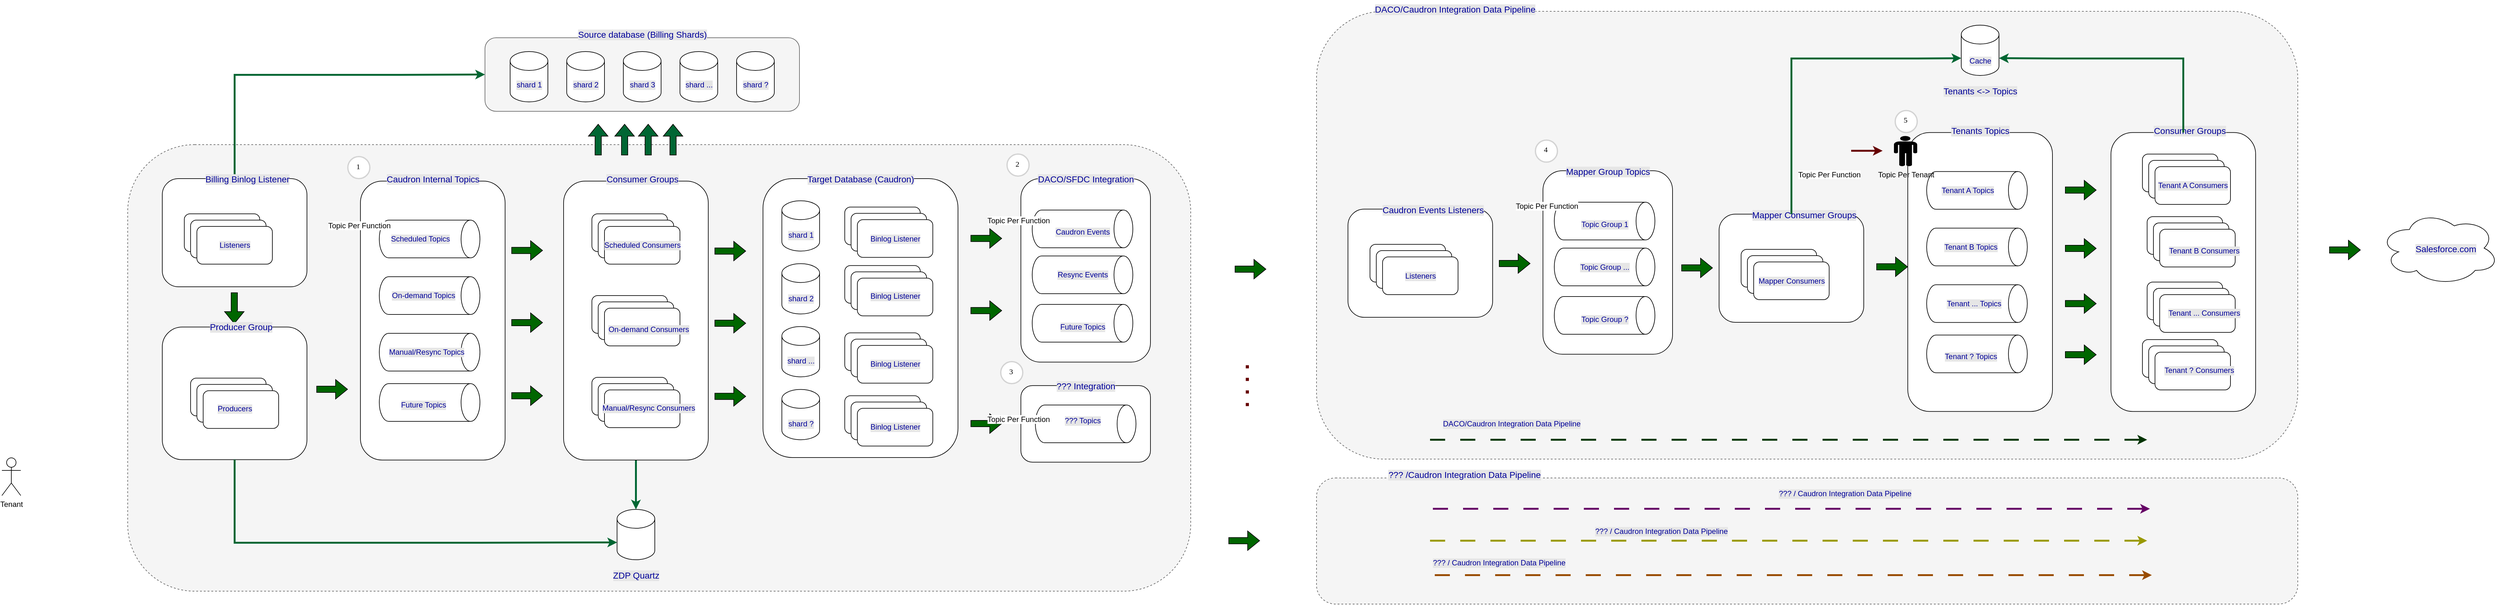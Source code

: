 <mxfile version="24.0.6" type="github">
  <diagram name="Page-1" id="sh8ykiF0knSkxBJXVvDX">
    <mxGraphModel dx="3491" dy="1026" grid="1" gridSize="10" guides="1" tooltips="1" connect="1" arrows="1" fold="1" page="1" pageScale="1" pageWidth="850" pageHeight="1100" math="0" shadow="0">
      <root>
        <mxCell id="0" />
        <mxCell id="1" parent="0" />
        <mxCell id="TIKX9eycbTkuqXLnJjCn-144" value="" style="rounded=1;whiteSpace=wrap;html=1;dashed=1;strokeColor=#666666;fillColor=#f5f5f5;fontColor=#333333;" vertex="1" parent="1">
          <mxGeometry x="1760" y="58" width="1560" height="712" as="geometry" />
        </mxCell>
        <mxCell id="TIKX9eycbTkuqXLnJjCn-42" value="" style="rounded=1;whiteSpace=wrap;html=1;dashed=1;strokeColor=#666666;fillColor=#f5f5f5;fontColor=#333333;" vertex="1" parent="1">
          <mxGeometry x="-130" y="270" width="1690" height="710" as="geometry" />
        </mxCell>
        <mxCell id="TIKX9eycbTkuqXLnJjCn-10" value="" style="rounded=1;whiteSpace=wrap;html=1;" vertex="1" parent="1">
          <mxGeometry x="-75" y="560" width="230" height="210.88" as="geometry" />
        </mxCell>
        <mxCell id="TIKX9eycbTkuqXLnJjCn-9" value="" style="rounded=1;whiteSpace=wrap;html=1;fillColor=#f5f5f5;fontColor=#333333;strokeColor=#666666;" vertex="1" parent="1">
          <mxGeometry x="438" y="100" width="500" height="117" as="geometry" />
        </mxCell>
        <mxCell id="TIKX9eycbTkuqXLnJjCn-6" value="" style="rounded=1;whiteSpace=wrap;html=1;" vertex="1" parent="1">
          <mxGeometry x="1290" y="324" width="206" height="291.75" as="geometry" />
        </mxCell>
        <mxCell id="TIKX9eycbTkuqXLnJjCn-44" style="edgeStyle=orthogonalEdgeStyle;rounded=0;orthogonalLoop=1;jettySize=auto;html=1;entryX=0;entryY=0.5;entryDx=0;entryDy=0;strokeWidth=3;strokeColor=#006633;" edge="1" parent="1" source="TIKX9eycbTkuqXLnJjCn-5" target="TIKX9eycbTkuqXLnJjCn-9">
          <mxGeometry relative="1" as="geometry">
            <Array as="points">
              <mxPoint x="40" y="159" />
              <mxPoint x="297" y="159" />
            </Array>
          </mxGeometry>
        </mxCell>
        <mxCell id="TIKX9eycbTkuqXLnJjCn-5" value="" style="rounded=1;whiteSpace=wrap;html=1;" vertex="1" parent="1">
          <mxGeometry x="-75" y="324" width="230" height="172" as="geometry" />
        </mxCell>
        <mxCell id="TIKX9eycbTkuqXLnJjCn-41" style="edgeStyle=orthogonalEdgeStyle;rounded=0;orthogonalLoop=1;jettySize=auto;html=1;strokeWidth=3;strokeColor=#006633;" edge="1" parent="1" source="TIKX9eycbTkuqXLnJjCn-4" target="buvXnp-66d20s14vqZSp-45">
          <mxGeometry relative="1" as="geometry" />
        </mxCell>
        <mxCell id="TIKX9eycbTkuqXLnJjCn-4" value="" style="rounded=1;whiteSpace=wrap;html=1;" vertex="1" parent="1">
          <mxGeometry x="563" y="328" width="230" height="443.5" as="geometry" />
        </mxCell>
        <mxCell id="TIKX9eycbTkuqXLnJjCn-3" value="" style="rounded=1;whiteSpace=wrap;html=1;" vertex="1" parent="1">
          <mxGeometry x="240" y="328" width="230" height="443.5" as="geometry" />
        </mxCell>
        <mxCell id="TIKX9eycbTkuqXLnJjCn-2" value="" style="rounded=1;whiteSpace=wrap;html=1;" vertex="1" parent="1">
          <mxGeometry x="880" y="324" width="310" height="443.5" as="geometry" />
        </mxCell>
        <mxCell id="buvXnp-66d20s14vqZSp-1" value="" style="rounded=1;whiteSpace=wrap;html=1;" parent="1" vertex="1">
          <mxGeometry x="-40" y="380" width="120" height="60" as="geometry" />
        </mxCell>
        <mxCell id="buvXnp-66d20s14vqZSp-2" value="" style="shape=cylinder3;whiteSpace=wrap;html=1;boundedLbl=1;backgroundOutline=1;size=15;" parent="1" vertex="1">
          <mxGeometry x="568" y="122" width="60" height="80" as="geometry" />
        </mxCell>
        <mxCell id="buvXnp-66d20s14vqZSp-3" value="" style="shape=cylinder3;whiteSpace=wrap;html=1;boundedLbl=1;backgroundOutline=1;size=15;" parent="1" vertex="1">
          <mxGeometry x="658" y="122" width="60" height="80" as="geometry" />
        </mxCell>
        <mxCell id="buvXnp-66d20s14vqZSp-4" value="" style="shape=cylinder3;whiteSpace=wrap;html=1;boundedLbl=1;backgroundOutline=1;size=15;" parent="1" vertex="1">
          <mxGeometry x="748" y="122" width="60" height="80" as="geometry" />
        </mxCell>
        <mxCell id="buvXnp-66d20s14vqZSp-5" value="" style="shape=cylinder3;whiteSpace=wrap;html=1;boundedLbl=1;backgroundOutline=1;size=15;" parent="1" vertex="1">
          <mxGeometry x="838" y="122" width="60" height="80" as="geometry" />
        </mxCell>
        <mxCell id="buvXnp-66d20s14vqZSp-6" value="" style="shape=cylinder3;whiteSpace=wrap;html=1;boundedLbl=1;backgroundOutline=1;size=15;" parent="1" vertex="1">
          <mxGeometry x="478" y="122" width="60" height="80" as="geometry" />
        </mxCell>
        <mxCell id="buvXnp-66d20s14vqZSp-7" value="" style="rounded=1;whiteSpace=wrap;html=1;" parent="1" vertex="1">
          <mxGeometry x="-30" y="390" width="120" height="60" as="geometry" />
        </mxCell>
        <mxCell id="buvXnp-66d20s14vqZSp-8" value="" style="rounded=1;whiteSpace=wrap;html=1;" parent="1" vertex="1">
          <mxGeometry x="-20" y="400" width="120" height="60" as="geometry" />
        </mxCell>
        <mxCell id="buvXnp-66d20s14vqZSp-9" value="" style="rounded=1;whiteSpace=wrap;html=1;" parent="1" vertex="1">
          <mxGeometry x="-30" y="641.25" width="120" height="60" as="geometry" />
        </mxCell>
        <mxCell id="buvXnp-66d20s14vqZSp-10" value="" style="rounded=1;whiteSpace=wrap;html=1;" parent="1" vertex="1">
          <mxGeometry x="-20" y="651.25" width="120" height="60" as="geometry" />
        </mxCell>
        <mxCell id="buvXnp-66d20s14vqZSp-11" value="" style="rounded=1;whiteSpace=wrap;html=1;" parent="1" vertex="1">
          <mxGeometry x="-10" y="661.25" width="120" height="60" as="geometry" />
        </mxCell>
        <mxCell id="buvXnp-66d20s14vqZSp-12" value="" style="shape=cylinder3;whiteSpace=wrap;html=1;boundedLbl=1;backgroundOutline=1;size=15;rotation=90;" parent="1" vertex="1">
          <mxGeometry x="320" y="340" width="60" height="160" as="geometry" />
        </mxCell>
        <mxCell id="buvXnp-66d20s14vqZSp-13" value="" style="shape=cylinder3;whiteSpace=wrap;html=1;boundedLbl=1;backgroundOutline=1;size=15;rotation=90;" parent="1" vertex="1">
          <mxGeometry x="320" y="430" width="60" height="160" as="geometry" />
        </mxCell>
        <mxCell id="buvXnp-66d20s14vqZSp-14" value="" style="shape=cylinder3;whiteSpace=wrap;html=1;boundedLbl=1;backgroundOutline=1;size=15;rotation=90;" parent="1" vertex="1">
          <mxGeometry x="320" y="520" width="60" height="160" as="geometry" />
        </mxCell>
        <mxCell id="buvXnp-66d20s14vqZSp-15" value="" style="shape=cylinder3;whiteSpace=wrap;html=1;boundedLbl=1;backgroundOutline=1;size=15;rotation=90;" parent="1" vertex="1">
          <mxGeometry x="320" y="600" width="60" height="160" as="geometry" />
        </mxCell>
        <mxCell id="buvXnp-66d20s14vqZSp-16" value="" style="rounded=1;whiteSpace=wrap;html=1;" parent="1" vertex="1">
          <mxGeometry x="608" y="380" width="120" height="60" as="geometry" />
        </mxCell>
        <mxCell id="buvXnp-66d20s14vqZSp-17" value="" style="rounded=1;whiteSpace=wrap;html=1;" parent="1" vertex="1">
          <mxGeometry x="618" y="390" width="120" height="60" as="geometry" />
        </mxCell>
        <mxCell id="buvXnp-66d20s14vqZSp-18" value="" style="rounded=1;whiteSpace=wrap;html=1;" parent="1" vertex="1">
          <mxGeometry x="628" y="400" width="120" height="60" as="geometry" />
        </mxCell>
        <mxCell id="buvXnp-66d20s14vqZSp-19" value="" style="rounded=1;whiteSpace=wrap;html=1;" parent="1" vertex="1">
          <mxGeometry x="608" y="510" width="120" height="60" as="geometry" />
        </mxCell>
        <mxCell id="buvXnp-66d20s14vqZSp-20" value="" style="rounded=1;whiteSpace=wrap;html=1;" parent="1" vertex="1">
          <mxGeometry x="618" y="520" width="120" height="60" as="geometry" />
        </mxCell>
        <mxCell id="buvXnp-66d20s14vqZSp-21" value="" style="rounded=1;whiteSpace=wrap;html=1;" parent="1" vertex="1">
          <mxGeometry x="628" y="530" width="120" height="60" as="geometry" />
        </mxCell>
        <mxCell id="buvXnp-66d20s14vqZSp-22" value="" style="rounded=1;whiteSpace=wrap;html=1;" parent="1" vertex="1">
          <mxGeometry x="608" y="640" width="120" height="60" as="geometry" />
        </mxCell>
        <mxCell id="buvXnp-66d20s14vqZSp-23" value="" style="rounded=1;whiteSpace=wrap;html=1;" parent="1" vertex="1">
          <mxGeometry x="618" y="650" width="120" height="60" as="geometry" />
        </mxCell>
        <mxCell id="buvXnp-66d20s14vqZSp-24" value="" style="rounded=1;whiteSpace=wrap;html=1;" parent="1" vertex="1">
          <mxGeometry x="628" y="660" width="120" height="60" as="geometry" />
        </mxCell>
        <mxCell id="buvXnp-66d20s14vqZSp-25" value="" style="shape=cylinder3;whiteSpace=wrap;html=1;boundedLbl=1;backgroundOutline=1;size=15;" parent="1" vertex="1">
          <mxGeometry x="910" y="359.25" width="60" height="80" as="geometry" />
        </mxCell>
        <mxCell id="buvXnp-66d20s14vqZSp-26" value="" style="shape=cylinder3;whiteSpace=wrap;html=1;boundedLbl=1;backgroundOutline=1;size=15;" parent="1" vertex="1">
          <mxGeometry x="910" y="459.25" width="60" height="80" as="geometry" />
        </mxCell>
        <mxCell id="buvXnp-66d20s14vqZSp-27" value="" style="shape=cylinder3;whiteSpace=wrap;html=1;boundedLbl=1;backgroundOutline=1;size=15;" parent="1" vertex="1">
          <mxGeometry x="910" y="559.25" width="60" height="80" as="geometry" />
        </mxCell>
        <mxCell id="buvXnp-66d20s14vqZSp-29" value="" style="shape=cylinder3;whiteSpace=wrap;html=1;boundedLbl=1;backgroundOutline=1;size=15;rotation=90;" parent="1" vertex="1">
          <mxGeometry x="1358" y="324" width="60" height="160" as="geometry" />
        </mxCell>
        <mxCell id="buvXnp-66d20s14vqZSp-30" value="" style="shape=cylinder3;whiteSpace=wrap;html=1;boundedLbl=1;backgroundOutline=1;size=15;rotation=90;" parent="1" vertex="1">
          <mxGeometry x="1358" y="397" width="60" height="160" as="geometry" />
        </mxCell>
        <mxCell id="buvXnp-66d20s14vqZSp-31" value="" style="shape=cylinder3;whiteSpace=wrap;html=1;boundedLbl=1;backgroundOutline=1;size=15;rotation=90;" parent="1" vertex="1">
          <mxGeometry x="1358" y="474" width="60" height="160" as="geometry" />
        </mxCell>
        <mxCell id="buvXnp-66d20s14vqZSp-32" value="" style="shape=cylinder3;whiteSpace=wrap;html=1;boundedLbl=1;backgroundOutline=1;size=15;" parent="1" vertex="1">
          <mxGeometry x="910" y="659.25" width="60" height="80" as="geometry" />
        </mxCell>
        <mxCell id="buvXnp-66d20s14vqZSp-33" value="" style="rounded=1;whiteSpace=wrap;html=1;" parent="1" vertex="1">
          <mxGeometry x="1010" y="369.25" width="120" height="60" as="geometry" />
        </mxCell>
        <mxCell id="buvXnp-66d20s14vqZSp-34" value="" style="rounded=1;whiteSpace=wrap;html=1;" parent="1" vertex="1">
          <mxGeometry x="1020" y="379.25" width="120" height="60" as="geometry" />
        </mxCell>
        <mxCell id="buvXnp-66d20s14vqZSp-35" value="" style="rounded=1;whiteSpace=wrap;html=1;" parent="1" vertex="1">
          <mxGeometry x="1030" y="389.25" width="120" height="60" as="geometry" />
        </mxCell>
        <mxCell id="buvXnp-66d20s14vqZSp-36" value="" style="rounded=1;whiteSpace=wrap;html=1;" parent="1" vertex="1">
          <mxGeometry x="1010" y="462.25" width="120" height="60" as="geometry" />
        </mxCell>
        <mxCell id="buvXnp-66d20s14vqZSp-37" value="" style="rounded=1;whiteSpace=wrap;html=1;" parent="1" vertex="1">
          <mxGeometry x="1020" y="472.25" width="120" height="60" as="geometry" />
        </mxCell>
        <mxCell id="buvXnp-66d20s14vqZSp-38" value="" style="rounded=1;whiteSpace=wrap;html=1;" parent="1" vertex="1">
          <mxGeometry x="1030" y="482.25" width="120" height="60" as="geometry" />
        </mxCell>
        <mxCell id="buvXnp-66d20s14vqZSp-39" value="" style="rounded=1;whiteSpace=wrap;html=1;" parent="1" vertex="1">
          <mxGeometry x="1010" y="569.25" width="120" height="60" as="geometry" />
        </mxCell>
        <mxCell id="buvXnp-66d20s14vqZSp-40" value="" style="rounded=1;whiteSpace=wrap;html=1;" parent="1" vertex="1">
          <mxGeometry x="1020" y="579.25" width="120" height="60" as="geometry" />
        </mxCell>
        <mxCell id="buvXnp-66d20s14vqZSp-41" value="" style="rounded=1;whiteSpace=wrap;html=1;" parent="1" vertex="1">
          <mxGeometry x="1030" y="589.25" width="120" height="60" as="geometry" />
        </mxCell>
        <mxCell id="buvXnp-66d20s14vqZSp-42" value="" style="rounded=1;whiteSpace=wrap;html=1;" parent="1" vertex="1">
          <mxGeometry x="1010" y="669.25" width="120" height="60" as="geometry" />
        </mxCell>
        <mxCell id="buvXnp-66d20s14vqZSp-43" value="" style="rounded=1;whiteSpace=wrap;html=1;" parent="1" vertex="1">
          <mxGeometry x="1020" y="679.25" width="120" height="60" as="geometry" />
        </mxCell>
        <mxCell id="buvXnp-66d20s14vqZSp-44" value="" style="rounded=1;whiteSpace=wrap;html=1;" parent="1" vertex="1">
          <mxGeometry x="1030" y="689.25" width="120" height="60" as="geometry" />
        </mxCell>
        <mxCell id="buvXnp-66d20s14vqZSp-45" value="" style="shape=cylinder3;whiteSpace=wrap;html=1;boundedLbl=1;backgroundOutline=1;size=15;" parent="1" vertex="1">
          <mxGeometry x="648" y="850" width="60" height="80" as="geometry" />
        </mxCell>
        <mxCell id="TIKX9eycbTkuqXLnJjCn-7" value="" style="rounded=1;whiteSpace=wrap;html=1;" vertex="1" parent="1">
          <mxGeometry x="1290" y="653.13" width="206" height="121.75" as="geometry" />
        </mxCell>
        <mxCell id="TIKX9eycbTkuqXLnJjCn-8" value="" style="shape=cylinder3;whiteSpace=wrap;html=1;boundedLbl=1;backgroundOutline=1;size=15;rotation=90;" vertex="1" parent="1">
          <mxGeometry x="1363" y="634.01" width="60" height="160" as="geometry" />
        </mxCell>
        <mxCell id="TIKX9eycbTkuqXLnJjCn-11" value="" style="shape=flexArrow;endArrow=classic;html=1;rounded=0;fillColor=#006600;" edge="1" parent="1">
          <mxGeometry width="50" height="50" relative="1" as="geometry">
            <mxPoint x="170" y="659" as="sourcePoint" />
            <mxPoint x="220" y="659" as="targetPoint" />
          </mxGeometry>
        </mxCell>
        <mxCell id="TIKX9eycbTkuqXLnJjCn-12" value="" style="shape=flexArrow;endArrow=classic;html=1;rounded=0;fillColor=#006600;" edge="1" parent="1">
          <mxGeometry width="50" height="50" relative="1" as="geometry">
            <mxPoint x="480" y="438.25" as="sourcePoint" />
            <mxPoint x="530" y="438.25" as="targetPoint" />
          </mxGeometry>
        </mxCell>
        <mxCell id="TIKX9eycbTkuqXLnJjCn-13" value="" style="shape=flexArrow;endArrow=classic;html=1;rounded=0;fillColor=#006600;" edge="1" parent="1">
          <mxGeometry width="50" height="50" relative="1" as="geometry">
            <mxPoint x="480" y="553" as="sourcePoint" />
            <mxPoint x="530" y="553" as="targetPoint" />
          </mxGeometry>
        </mxCell>
        <mxCell id="TIKX9eycbTkuqXLnJjCn-14" value="" style="shape=flexArrow;endArrow=classic;html=1;rounded=0;fillColor=#006600;" edge="1" parent="1">
          <mxGeometry width="50" height="50" relative="1" as="geometry">
            <mxPoint x="480" y="669.25" as="sourcePoint" />
            <mxPoint x="530" y="669.25" as="targetPoint" />
          </mxGeometry>
        </mxCell>
        <mxCell id="TIKX9eycbTkuqXLnJjCn-15" value="" style="shape=flexArrow;endArrow=classic;html=1;rounded=0;fillColor=#006600;" edge="1" parent="1">
          <mxGeometry width="50" height="50" relative="1" as="geometry">
            <mxPoint x="803" y="439.25" as="sourcePoint" />
            <mxPoint x="853" y="439.25" as="targetPoint" />
          </mxGeometry>
        </mxCell>
        <mxCell id="TIKX9eycbTkuqXLnJjCn-16" value="" style="shape=flexArrow;endArrow=classic;html=1;rounded=0;fillColor=#006600;" edge="1" parent="1">
          <mxGeometry width="50" height="50" relative="1" as="geometry">
            <mxPoint x="803" y="554" as="sourcePoint" />
            <mxPoint x="853" y="554" as="targetPoint" />
          </mxGeometry>
        </mxCell>
        <mxCell id="TIKX9eycbTkuqXLnJjCn-17" value="" style="shape=flexArrow;endArrow=classic;html=1;rounded=0;fillColor=#006600;" edge="1" parent="1">
          <mxGeometry width="50" height="50" relative="1" as="geometry">
            <mxPoint x="803" y="670.25" as="sourcePoint" />
            <mxPoint x="853" y="670.25" as="targetPoint" />
          </mxGeometry>
        </mxCell>
        <mxCell id="TIKX9eycbTkuqXLnJjCn-18" value="" style="shape=flexArrow;endArrow=classic;html=1;rounded=0;fillColor=#006600;" edge="1" parent="1">
          <mxGeometry width="50" height="50" relative="1" as="geometry">
            <mxPoint x="1210" y="419.13" as="sourcePoint" />
            <mxPoint x="1260" y="419.13" as="targetPoint" />
          </mxGeometry>
        </mxCell>
        <mxCell id="TIKX9eycbTkuqXLnJjCn-19" value="" style="shape=flexArrow;endArrow=classic;html=1;rounded=0;fillColor=#006600;" edge="1" parent="1">
          <mxGeometry width="50" height="50" relative="1" as="geometry">
            <mxPoint x="1210" y="533.88" as="sourcePoint" />
            <mxPoint x="1260" y="533.88" as="targetPoint" />
          </mxGeometry>
        </mxCell>
        <mxCell id="TIKX9eycbTkuqXLnJjCn-20" value="" style="shape=flexArrow;endArrow=classic;html=1;rounded=0;fillColor=#006600;" edge="1" parent="1">
          <mxGeometry width="50" height="50" relative="1" as="geometry">
            <mxPoint x="1210" y="713.51" as="sourcePoint" />
            <mxPoint x="1260" y="713.51" as="targetPoint" />
          </mxGeometry>
        </mxCell>
        <mxCell id="TIKX9eycbTkuqXLnJjCn-34" value="" style="shape=flexArrow;endArrow=classic;html=1;rounded=0;fillColor=#006633;" edge="1" parent="1">
          <mxGeometry width="50" height="50" relative="1" as="geometry">
            <mxPoint x="660" y="287" as="sourcePoint" />
            <mxPoint x="660" y="237" as="targetPoint" />
          </mxGeometry>
        </mxCell>
        <mxCell id="TIKX9eycbTkuqXLnJjCn-35" value="" style="shape=flexArrow;endArrow=classic;html=1;rounded=0;fillColor=#006633;" edge="1" parent="1">
          <mxGeometry width="50" height="50" relative="1" as="geometry">
            <mxPoint x="697.5" y="287" as="sourcePoint" />
            <mxPoint x="697.5" y="237" as="targetPoint" />
          </mxGeometry>
        </mxCell>
        <mxCell id="TIKX9eycbTkuqXLnJjCn-36" value="" style="shape=flexArrow;endArrow=classic;html=1;rounded=0;fillColor=#006633;" edge="1" parent="1">
          <mxGeometry width="50" height="50" relative="1" as="geometry">
            <mxPoint x="737" y="287" as="sourcePoint" />
            <mxPoint x="737" y="237" as="targetPoint" />
          </mxGeometry>
        </mxCell>
        <mxCell id="TIKX9eycbTkuqXLnJjCn-37" value="" style="shape=flexArrow;endArrow=classic;html=1;rounded=0;fillColor=#006633;" edge="1" parent="1">
          <mxGeometry width="50" height="50" relative="1" as="geometry">
            <mxPoint x="618" y="287" as="sourcePoint" />
            <mxPoint x="618" y="237" as="targetPoint" />
          </mxGeometry>
        </mxCell>
        <mxCell id="TIKX9eycbTkuqXLnJjCn-38" value="" style="shape=flexArrow;endArrow=classic;html=1;rounded=0;fillColor=#006600;" edge="1" parent="1">
          <mxGeometry width="50" height="50" relative="1" as="geometry">
            <mxPoint x="39.5" y="505" as="sourcePoint" />
            <mxPoint x="39.5" y="555" as="targetPoint" />
          </mxGeometry>
        </mxCell>
        <mxCell id="TIKX9eycbTkuqXLnJjCn-40" style="edgeStyle=orthogonalEdgeStyle;rounded=0;orthogonalLoop=1;jettySize=auto;html=1;entryX=0;entryY=0;entryDx=0;entryDy=52.5;entryPerimeter=0;strokeWidth=3;strokeColor=#006633;" edge="1" parent="1" source="TIKX9eycbTkuqXLnJjCn-10" target="buvXnp-66d20s14vqZSp-45">
          <mxGeometry relative="1" as="geometry">
            <Array as="points">
              <mxPoint x="40" y="903" />
              <mxPoint x="402" y="903" />
            </Array>
          </mxGeometry>
        </mxCell>
        <mxCell id="TIKX9eycbTkuqXLnJjCn-45" value="DACO/SFDC Integration" style="text;html=1;align=center;verticalAlign=middle;resizable=0;points=[];autosize=1;strokeColor=none;fillColor=none;fontSize=14;fontColor=#000099;labelBackgroundColor=#E6E6E6;" vertex="1" parent="1">
          <mxGeometry x="1303" y="310" width="180" height="30" as="geometry" />
        </mxCell>
        <mxCell id="TIKX9eycbTkuqXLnJjCn-46" value="??? Integration" style="text;html=1;align=center;verticalAlign=middle;resizable=0;points=[];autosize=1;strokeColor=none;fillColor=none;fontSize=14;fontColor=#000099;labelBackgroundColor=#E6E6E6;" vertex="1" parent="1">
          <mxGeometry x="1333" y="639.25" width="120" height="30" as="geometry" />
        </mxCell>
        <mxCell id="TIKX9eycbTkuqXLnJjCn-47" value="Target Database (Caudron)" style="text;html=1;align=center;verticalAlign=middle;resizable=0;points=[];autosize=1;strokeColor=none;fillColor=none;fontSize=14;fontColor=#000099;labelBackgroundColor=#E6E6E6;" vertex="1" parent="1">
          <mxGeometry x="940" y="310" width="190" height="30" as="geometry" />
        </mxCell>
        <mxCell id="TIKX9eycbTkuqXLnJjCn-48" value="Consumer Groups" style="text;html=1;align=center;verticalAlign=middle;resizable=0;points=[];autosize=1;strokeColor=none;fillColor=none;fontSize=14;fontColor=#000099;labelBackgroundColor=#E6E6E6;" vertex="1" parent="1">
          <mxGeometry x="618" y="310" width="140" height="30" as="geometry" />
        </mxCell>
        <mxCell id="TIKX9eycbTkuqXLnJjCn-49" value="Caudron Internal Topics" style="text;html=1;align=center;verticalAlign=middle;resizable=0;points=[];autosize=1;strokeColor=none;fillColor=none;fontSize=14;fontColor=#000099;labelBackgroundColor=#E6E6E6;" vertex="1" parent="1">
          <mxGeometry x="270" y="310" width="170" height="30" as="geometry" />
        </mxCell>
        <mxCell id="TIKX9eycbTkuqXLnJjCn-50" value="Billing Binlog Listener" style="text;html=1;align=center;verticalAlign=middle;resizable=0;points=[];autosize=1;strokeColor=none;fillColor=none;fontSize=14;fontColor=#000099;labelBackgroundColor=#E6E6E6;" vertex="1" parent="1">
          <mxGeometry x="-20" y="310" width="160" height="30" as="geometry" />
        </mxCell>
        <mxCell id="TIKX9eycbTkuqXLnJjCn-51" value="Producer Group" style="text;html=1;align=center;verticalAlign=middle;resizable=0;points=[];autosize=1;strokeColor=none;fillColor=none;fontSize=14;fontColor=#000099;labelBackgroundColor=#E6E6E6;" vertex="1" parent="1">
          <mxGeometry x="-10" y="545" width="120" height="30" as="geometry" />
        </mxCell>
        <mxCell id="TIKX9eycbTkuqXLnJjCn-52" value="Source database (Billing Shards)" style="text;html=1;align=center;verticalAlign=middle;resizable=0;points=[];autosize=1;strokeColor=none;fillColor=none;fontSize=14;fontColor=#000099;labelBackgroundColor=#E6E6E6;" vertex="1" parent="1">
          <mxGeometry x="573" y="80" width="230" height="30" as="geometry" />
        </mxCell>
        <mxCell id="TIKX9eycbTkuqXLnJjCn-53" value="Binlog Listener" style="text;html=1;align=center;verticalAlign=middle;resizable=0;points=[];autosize=1;strokeColor=none;fillColor=none;fontSize=12;fontColor=#000099;labelBackgroundColor=#E6E6E6;" vertex="1" parent="1">
          <mxGeometry x="1040" y="704.25" width="100" height="30" as="geometry" />
        </mxCell>
        <mxCell id="TIKX9eycbTkuqXLnJjCn-54" value="Binlog Listener" style="text;html=1;align=center;verticalAlign=middle;resizable=0;points=[];autosize=1;strokeColor=none;fillColor=none;fontSize=12;fontColor=#000099;labelBackgroundColor=#E6E6E6;" vertex="1" parent="1">
          <mxGeometry x="1040" y="604" width="100" height="30" as="geometry" />
        </mxCell>
        <mxCell id="TIKX9eycbTkuqXLnJjCn-55" value="Binlog Listener" style="text;html=1;align=center;verticalAlign=middle;resizable=0;points=[];autosize=1;strokeColor=none;fillColor=none;fontSize=12;fontColor=#000099;labelBackgroundColor=#E6E6E6;" vertex="1" parent="1">
          <mxGeometry x="1040" y="496" width="100" height="30" as="geometry" />
        </mxCell>
        <mxCell id="TIKX9eycbTkuqXLnJjCn-56" value="Binlog Listener" style="text;html=1;align=center;verticalAlign=middle;resizable=0;points=[];autosize=1;strokeColor=none;fillColor=none;fontSize=12;fontColor=#000099;labelBackgroundColor=#E6E6E6;" vertex="1" parent="1">
          <mxGeometry x="1040" y="405" width="100" height="30" as="geometry" />
        </mxCell>
        <mxCell id="TIKX9eycbTkuqXLnJjCn-58" value="Scheduled Topics" style="text;html=1;align=center;verticalAlign=middle;resizable=0;points=[];autosize=1;strokeColor=none;fillColor=none;fontSize=12;fontColor=#000099;labelBackgroundColor=#E6E6E6;" vertex="1" parent="1">
          <mxGeometry x="275" y="405" width="120" height="30" as="geometry" />
        </mxCell>
        <mxCell id="TIKX9eycbTkuqXLnJjCn-59" value="On-demand Topics" style="text;html=1;align=center;verticalAlign=middle;resizable=0;points=[];autosize=1;strokeColor=none;fillColor=none;fontSize=12;fontColor=#000099;labelBackgroundColor=#E6E6E6;" vertex="1" parent="1">
          <mxGeometry x="280" y="495" width="120" height="30" as="geometry" />
        </mxCell>
        <mxCell id="TIKX9eycbTkuqXLnJjCn-60" value="Manual/Resync Topics" style="text;html=1;align=center;verticalAlign=middle;resizable=0;points=[];autosize=1;strokeColor=none;fillColor=none;fontSize=12;fontColor=#000099;labelBackgroundColor=#E6E6E6;" vertex="1" parent="1">
          <mxGeometry x="275" y="585" width="140" height="30" as="geometry" />
        </mxCell>
        <mxCell id="TIKX9eycbTkuqXLnJjCn-61" value="Future Topics" style="text;html=1;align=center;verticalAlign=middle;resizable=0;points=[];autosize=1;strokeColor=none;fillColor=none;fontSize=12;fontColor=#000099;labelBackgroundColor=#E6E6E6;" vertex="1" parent="1">
          <mxGeometry x="290" y="669.25" width="100" height="30" as="geometry" />
        </mxCell>
        <mxCell id="TIKX9eycbTkuqXLnJjCn-62" value="Scheduled Consumers" style="text;html=1;align=center;verticalAlign=middle;resizable=0;points=[];autosize=1;strokeColor=none;fillColor=none;fontSize=12;fontColor=#000099;labelBackgroundColor=#E6E6E6;" vertex="1" parent="1">
          <mxGeometry x="618" y="415" width="140" height="30" as="geometry" />
        </mxCell>
        <mxCell id="TIKX9eycbTkuqXLnJjCn-63" value="On-demand Consumers" style="text;html=1;align=center;verticalAlign=middle;resizable=0;points=[];autosize=1;strokeColor=none;fillColor=none;fontSize=12;fontColor=#000099;labelBackgroundColor=#E6E6E6;" vertex="1" parent="1">
          <mxGeometry x="623" y="549.25" width="150" height="30" as="geometry" />
        </mxCell>
        <mxCell id="TIKX9eycbTkuqXLnJjCn-64" value="Manual/Resync Consumers" style="text;html=1;align=center;verticalAlign=middle;resizable=0;points=[];autosize=1;strokeColor=none;fillColor=none;fontSize=12;fontColor=#000099;labelBackgroundColor=#E6E6E6;" vertex="1" parent="1">
          <mxGeometry x="613" y="674.25" width="170" height="30" as="geometry" />
        </mxCell>
        <mxCell id="TIKX9eycbTkuqXLnJjCn-65" value="Caudron Events" style="text;html=1;align=center;verticalAlign=middle;resizable=0;points=[];autosize=1;strokeColor=none;fillColor=none;fontSize=12;fontColor=#000099;labelBackgroundColor=#E6E6E6;" vertex="1" parent="1">
          <mxGeometry x="1333" y="394.25" width="110" height="30" as="geometry" />
        </mxCell>
        <mxCell id="TIKX9eycbTkuqXLnJjCn-66" value="Resync Events" style="text;html=1;align=center;verticalAlign=middle;resizable=0;points=[];autosize=1;strokeColor=none;fillColor=none;fontSize=12;fontColor=#000099;labelBackgroundColor=#E6E6E6;" vertex="1" parent="1">
          <mxGeometry x="1338" y="462.25" width="100" height="30" as="geometry" />
        </mxCell>
        <mxCell id="TIKX9eycbTkuqXLnJjCn-67" value="Future Topics" style="text;html=1;align=center;verticalAlign=middle;resizable=0;points=[];autosize=1;strokeColor=none;fillColor=none;fontSize=12;fontColor=#000099;labelBackgroundColor=#E6E6E6;" vertex="1" parent="1">
          <mxGeometry x="1338" y="545" width="100" height="30" as="geometry" />
        </mxCell>
        <mxCell id="TIKX9eycbTkuqXLnJjCn-68" value="??? Topics" style="text;html=1;align=center;verticalAlign=middle;resizable=0;points=[];autosize=1;strokeColor=none;fillColor=none;fontSize=12;fontColor=#000099;labelBackgroundColor=#E6E6E6;" vertex="1" parent="1">
          <mxGeometry x="1348" y="694.25" width="80" height="30" as="geometry" />
        </mxCell>
        <mxCell id="TIKX9eycbTkuqXLnJjCn-69" value="Listeners" style="text;html=1;align=center;verticalAlign=middle;resizable=0;points=[];autosize=1;strokeColor=none;fillColor=none;fontSize=12;fontColor=#000099;labelBackgroundColor=#E6E6E6;" vertex="1" parent="1">
          <mxGeometry x="5" y="415" width="70" height="30" as="geometry" />
        </mxCell>
        <mxCell id="TIKX9eycbTkuqXLnJjCn-70" value="Producers" style="text;html=1;align=center;verticalAlign=middle;resizable=0;points=[];autosize=1;strokeColor=none;fillColor=none;fontSize=12;fontColor=#000099;labelBackgroundColor=#E6E6E6;" vertex="1" parent="1">
          <mxGeometry y="675" width="80" height="30" as="geometry" />
        </mxCell>
        <mxCell id="TIKX9eycbTkuqXLnJjCn-71" value="shard 2" style="text;html=1;align=center;verticalAlign=middle;resizable=0;points=[];autosize=1;strokeColor=none;fillColor=none;fontSize=12;fontColor=#000099;labelBackgroundColor=#E6E6E6;" vertex="1" parent="1">
          <mxGeometry x="568" y="160" width="60" height="30" as="geometry" />
        </mxCell>
        <mxCell id="TIKX9eycbTkuqXLnJjCn-72" value="shard 1" style="text;html=1;align=center;verticalAlign=middle;resizable=0;points=[];autosize=1;strokeColor=none;fillColor=none;fontSize=12;fontColor=#000099;labelBackgroundColor=#E6E6E6;" vertex="1" parent="1">
          <mxGeometry x="478" y="160" width="60" height="30" as="geometry" />
        </mxCell>
        <mxCell id="TIKX9eycbTkuqXLnJjCn-73" value="shard 3" style="text;html=1;align=center;verticalAlign=middle;resizable=0;points=[];autosize=1;strokeColor=none;fillColor=none;fontSize=12;fontColor=#000099;labelBackgroundColor=#E6E6E6;" vertex="1" parent="1">
          <mxGeometry x="658" y="160" width="60" height="30" as="geometry" />
        </mxCell>
        <mxCell id="TIKX9eycbTkuqXLnJjCn-74" value="shard ..." style="text;html=1;align=center;verticalAlign=middle;resizable=0;points=[];autosize=1;strokeColor=none;fillColor=none;fontSize=12;fontColor=#000099;labelBackgroundColor=#E6E6E6;" vertex="1" parent="1">
          <mxGeometry x="743" y="160" width="70" height="30" as="geometry" />
        </mxCell>
        <mxCell id="TIKX9eycbTkuqXLnJjCn-75" value="shard ?" style="text;html=1;align=center;verticalAlign=middle;resizable=0;points=[];autosize=1;strokeColor=none;fillColor=none;fontSize=12;fontColor=#000099;labelBackgroundColor=#E6E6E6;" vertex="1" parent="1">
          <mxGeometry x="838" y="160" width="60" height="30" as="geometry" />
        </mxCell>
        <mxCell id="TIKX9eycbTkuqXLnJjCn-76" value="shard 1" style="text;html=1;align=center;verticalAlign=middle;resizable=0;points=[];autosize=1;strokeColor=none;fillColor=none;fontSize=12;fontColor=#000099;labelBackgroundColor=#E6E6E6;" vertex="1" parent="1">
          <mxGeometry x="910" y="399.25" width="60" height="30" as="geometry" />
        </mxCell>
        <mxCell id="TIKX9eycbTkuqXLnJjCn-77" value="shard 2" style="text;html=1;align=center;verticalAlign=middle;resizable=0;points=[];autosize=1;strokeColor=none;fillColor=none;fontSize=12;fontColor=#000099;labelBackgroundColor=#E6E6E6;" vertex="1" parent="1">
          <mxGeometry x="910" y="500" width="60" height="30" as="geometry" />
        </mxCell>
        <mxCell id="TIKX9eycbTkuqXLnJjCn-78" value="shard ..." style="text;html=1;align=center;verticalAlign=middle;resizable=0;points=[];autosize=1;strokeColor=none;fillColor=none;fontSize=12;fontColor=#000099;labelBackgroundColor=#E6E6E6;" vertex="1" parent="1">
          <mxGeometry x="905" y="599.25" width="70" height="30" as="geometry" />
        </mxCell>
        <mxCell id="TIKX9eycbTkuqXLnJjCn-79" value="shard ?" style="text;html=1;align=center;verticalAlign=middle;resizable=0;points=[];autosize=1;strokeColor=none;fillColor=none;fontSize=12;fontColor=#000099;labelBackgroundColor=#E6E6E6;" vertex="1" parent="1">
          <mxGeometry x="910" y="699.01" width="60" height="30" as="geometry" />
        </mxCell>
        <mxCell id="TIKX9eycbTkuqXLnJjCn-80" value="ZDP Quartz" style="text;html=1;align=center;verticalAlign=middle;resizable=0;points=[];autosize=1;strokeColor=none;fillColor=none;fontSize=14;fontColor=#000099;labelBackgroundColor=#E6E6E6;" vertex="1" parent="1">
          <mxGeometry x="628" y="940" width="100" height="30" as="geometry" />
        </mxCell>
        <mxCell id="TIKX9eycbTkuqXLnJjCn-81" value="" style="rounded=1;whiteSpace=wrap;html=1;" vertex="1" parent="1">
          <mxGeometry x="2120" y="311.5" width="206" height="291.75" as="geometry" />
        </mxCell>
        <mxCell id="TIKX9eycbTkuqXLnJjCn-82" value="" style="shape=cylinder3;whiteSpace=wrap;html=1;boundedLbl=1;backgroundOutline=1;size=15;rotation=90;" vertex="1" parent="1">
          <mxGeometry x="2188" y="311.5" width="60" height="160" as="geometry" />
        </mxCell>
        <mxCell id="TIKX9eycbTkuqXLnJjCn-83" value="" style="shape=cylinder3;whiteSpace=wrap;html=1;boundedLbl=1;backgroundOutline=1;size=15;rotation=90;" vertex="1" parent="1">
          <mxGeometry x="2188" y="384.5" width="60" height="160" as="geometry" />
        </mxCell>
        <mxCell id="TIKX9eycbTkuqXLnJjCn-84" value="" style="shape=cylinder3;whiteSpace=wrap;html=1;boundedLbl=1;backgroundOutline=1;size=15;rotation=90;" vertex="1" parent="1">
          <mxGeometry x="2188" y="461.5" width="60" height="160" as="geometry" />
        </mxCell>
        <mxCell id="TIKX9eycbTkuqXLnJjCn-85" value="Mapper Group Topics" style="text;html=1;align=center;verticalAlign=middle;resizable=0;points=[];autosize=1;strokeColor=none;fillColor=none;fontSize=14;fontColor=#000099;labelBackgroundColor=#E6E6E6;" vertex="1" parent="1">
          <mxGeometry x="2143" y="297.5" width="160" height="30" as="geometry" />
        </mxCell>
        <mxCell id="TIKX9eycbTkuqXLnJjCn-86" value="Topic Group 1" style="text;html=1;align=center;verticalAlign=middle;resizable=0;points=[];autosize=1;strokeColor=none;fillColor=none;fontSize=12;fontColor=#000099;labelBackgroundColor=#E6E6E6;" vertex="1" parent="1">
          <mxGeometry x="2168" y="381.75" width="100" height="30" as="geometry" />
        </mxCell>
        <mxCell id="TIKX9eycbTkuqXLnJjCn-87" value="Topic Group ..." style="text;html=1;align=center;verticalAlign=middle;resizable=0;points=[];autosize=1;strokeColor=none;fillColor=none;fontSize=12;fontColor=#000099;labelBackgroundColor=#E6E6E6;" vertex="1" parent="1">
          <mxGeometry x="2168" y="449.75" width="100" height="30" as="geometry" />
        </mxCell>
        <mxCell id="TIKX9eycbTkuqXLnJjCn-88" value="Topic Group ?" style="text;html=1;align=center;verticalAlign=middle;resizable=0;points=[];autosize=1;strokeColor=none;fillColor=none;fontSize=12;fontColor=#000099;labelBackgroundColor=#E6E6E6;" vertex="1" parent="1">
          <mxGeometry x="2168" y="532.5" width="100" height="30" as="geometry" />
        </mxCell>
        <mxCell id="TIKX9eycbTkuqXLnJjCn-89" value="" style="rounded=1;whiteSpace=wrap;html=1;" vertex="1" parent="1">
          <mxGeometry x="1810" y="372.5" width="230" height="172" as="geometry" />
        </mxCell>
        <mxCell id="TIKX9eycbTkuqXLnJjCn-90" value="" style="rounded=1;whiteSpace=wrap;html=1;" vertex="1" parent="1">
          <mxGeometry x="1845" y="428.5" width="120" height="60" as="geometry" />
        </mxCell>
        <mxCell id="TIKX9eycbTkuqXLnJjCn-91" value="" style="rounded=1;whiteSpace=wrap;html=1;" vertex="1" parent="1">
          <mxGeometry x="1855" y="438.5" width="120" height="60" as="geometry" />
        </mxCell>
        <mxCell id="TIKX9eycbTkuqXLnJjCn-92" value="" style="rounded=1;whiteSpace=wrap;html=1;" vertex="1" parent="1">
          <mxGeometry x="1865" y="448.5" width="120" height="60" as="geometry" />
        </mxCell>
        <mxCell id="TIKX9eycbTkuqXLnJjCn-93" value="Caudron Events Listeners" style="text;html=1;align=center;verticalAlign=middle;resizable=0;points=[];autosize=1;strokeColor=none;fillColor=none;fontSize=14;fontColor=#000099;labelBackgroundColor=#E6E6E6;" vertex="1" parent="1">
          <mxGeometry x="1855" y="358.5" width="180" height="30" as="geometry" />
        </mxCell>
        <mxCell id="TIKX9eycbTkuqXLnJjCn-94" value="Listeners" style="text;html=1;align=center;verticalAlign=middle;resizable=0;points=[];autosize=1;strokeColor=none;fillColor=none;fontSize=12;fontColor=#000099;labelBackgroundColor=#E6E6E6;" vertex="1" parent="1">
          <mxGeometry x="1890" y="463.5" width="70" height="30" as="geometry" />
        </mxCell>
        <mxCell id="TIKX9eycbTkuqXLnJjCn-95" value="" style="rounded=1;whiteSpace=wrap;html=1;" vertex="1" parent="1">
          <mxGeometry x="2400" y="380.5" width="230" height="172" as="geometry" />
        </mxCell>
        <mxCell id="TIKX9eycbTkuqXLnJjCn-96" value="" style="rounded=1;whiteSpace=wrap;html=1;" vertex="1" parent="1">
          <mxGeometry x="2435" y="436.5" width="120" height="60" as="geometry" />
        </mxCell>
        <mxCell id="TIKX9eycbTkuqXLnJjCn-97" value="" style="rounded=1;whiteSpace=wrap;html=1;" vertex="1" parent="1">
          <mxGeometry x="2445" y="446.5" width="120" height="60" as="geometry" />
        </mxCell>
        <mxCell id="TIKX9eycbTkuqXLnJjCn-98" value="" style="rounded=1;whiteSpace=wrap;html=1;" vertex="1" parent="1">
          <mxGeometry x="2455" y="456.5" width="120" height="60" as="geometry" />
        </mxCell>
        <mxCell id="TIKX9eycbTkuqXLnJjCn-99" value="Mapper Consumer Groups" style="text;html=1;align=center;verticalAlign=middle;resizable=0;points=[];autosize=1;strokeColor=none;fillColor=none;fontSize=14;fontColor=#000099;labelBackgroundColor=#E6E6E6;" vertex="1" parent="1">
          <mxGeometry x="2440" y="366.5" width="190" height="30" as="geometry" />
        </mxCell>
        <mxCell id="TIKX9eycbTkuqXLnJjCn-100" value="Mapper Consumers" style="text;html=1;align=center;verticalAlign=middle;resizable=0;points=[];autosize=1;strokeColor=none;fillColor=none;fontSize=12;fontColor=#000099;labelBackgroundColor=#E6E6E6;" vertex="1" parent="1">
          <mxGeometry x="2450" y="471.5" width="130" height="30" as="geometry" />
        </mxCell>
        <mxCell id="TIKX9eycbTkuqXLnJjCn-109" value="" style="rounded=1;whiteSpace=wrap;html=1;" vertex="1" parent="1">
          <mxGeometry x="3023" y="250.75" width="230" height="443.5" as="geometry" />
        </mxCell>
        <mxCell id="TIKX9eycbTkuqXLnJjCn-110" value="" style="rounded=1;whiteSpace=wrap;html=1;" vertex="1" parent="1">
          <mxGeometry x="2700" y="250.75" width="230" height="443.5" as="geometry" />
        </mxCell>
        <mxCell id="TIKX9eycbTkuqXLnJjCn-111" value="" style="shape=cylinder3;whiteSpace=wrap;html=1;boundedLbl=1;backgroundOutline=1;size=15;rotation=90;" vertex="1" parent="1">
          <mxGeometry x="2780" y="262.75" width="60" height="160" as="geometry" />
        </mxCell>
        <mxCell id="TIKX9eycbTkuqXLnJjCn-112" value="" style="shape=cylinder3;whiteSpace=wrap;html=1;boundedLbl=1;backgroundOutline=1;size=15;rotation=90;" vertex="1" parent="1">
          <mxGeometry x="2780" y="352.75" width="60" height="160" as="geometry" />
        </mxCell>
        <mxCell id="TIKX9eycbTkuqXLnJjCn-113" value="" style="shape=cylinder3;whiteSpace=wrap;html=1;boundedLbl=1;backgroundOutline=1;size=15;rotation=90;" vertex="1" parent="1">
          <mxGeometry x="2780" y="442.75" width="60" height="160" as="geometry" />
        </mxCell>
        <mxCell id="TIKX9eycbTkuqXLnJjCn-114" value="" style="shape=cylinder3;whiteSpace=wrap;html=1;boundedLbl=1;backgroundOutline=1;size=15;rotation=90;" vertex="1" parent="1">
          <mxGeometry x="2780" y="522.75" width="60" height="160" as="geometry" />
        </mxCell>
        <mxCell id="TIKX9eycbTkuqXLnJjCn-115" value="" style="rounded=1;whiteSpace=wrap;html=1;" vertex="1" parent="1">
          <mxGeometry x="3073" y="285" width="120" height="60" as="geometry" />
        </mxCell>
        <mxCell id="TIKX9eycbTkuqXLnJjCn-116" value="" style="rounded=1;whiteSpace=wrap;html=1;" vertex="1" parent="1">
          <mxGeometry x="3083" y="295" width="120" height="60" as="geometry" />
        </mxCell>
        <mxCell id="TIKX9eycbTkuqXLnJjCn-117" value="" style="rounded=1;whiteSpace=wrap;html=1;" vertex="1" parent="1">
          <mxGeometry x="3093" y="305" width="120" height="60" as="geometry" />
        </mxCell>
        <mxCell id="TIKX9eycbTkuqXLnJjCn-118" value="" style="rounded=1;whiteSpace=wrap;html=1;" vertex="1" parent="1">
          <mxGeometry x="3080.5" y="384.5" width="120" height="60" as="geometry" />
        </mxCell>
        <mxCell id="TIKX9eycbTkuqXLnJjCn-119" value="" style="rounded=1;whiteSpace=wrap;html=1;" vertex="1" parent="1">
          <mxGeometry x="3090.5" y="394.5" width="120" height="60" as="geometry" />
        </mxCell>
        <mxCell id="TIKX9eycbTkuqXLnJjCn-120" value="" style="rounded=1;whiteSpace=wrap;html=1;" vertex="1" parent="1">
          <mxGeometry x="3100.5" y="404.5" width="120" height="60" as="geometry" />
        </mxCell>
        <mxCell id="TIKX9eycbTkuqXLnJjCn-121" value="" style="rounded=1;whiteSpace=wrap;html=1;" vertex="1" parent="1">
          <mxGeometry x="3073" y="580" width="120" height="60" as="geometry" />
        </mxCell>
        <mxCell id="TIKX9eycbTkuqXLnJjCn-122" value="" style="rounded=1;whiteSpace=wrap;html=1;" vertex="1" parent="1">
          <mxGeometry x="3083" y="590" width="120" height="60" as="geometry" />
        </mxCell>
        <mxCell id="TIKX9eycbTkuqXLnJjCn-123" value="" style="rounded=1;whiteSpace=wrap;html=1;" vertex="1" parent="1">
          <mxGeometry x="3093" y="600" width="120" height="60" as="geometry" />
        </mxCell>
        <mxCell id="TIKX9eycbTkuqXLnJjCn-124" value="" style="shape=flexArrow;endArrow=classic;html=1;rounded=0;fillColor=#006600;" edge="1" parent="1">
          <mxGeometry width="50" height="50" relative="1" as="geometry">
            <mxPoint x="2950" y="342.25" as="sourcePoint" />
            <mxPoint x="3000" y="342.25" as="targetPoint" />
          </mxGeometry>
        </mxCell>
        <mxCell id="TIKX9eycbTkuqXLnJjCn-125" value="" style="shape=flexArrow;endArrow=classic;html=1;rounded=0;fillColor=#006600;" edge="1" parent="1">
          <mxGeometry width="50" height="50" relative="1" as="geometry">
            <mxPoint x="2950" y="435" as="sourcePoint" />
            <mxPoint x="3000" y="435" as="targetPoint" />
          </mxGeometry>
        </mxCell>
        <mxCell id="TIKX9eycbTkuqXLnJjCn-126" value="" style="shape=flexArrow;endArrow=classic;html=1;rounded=0;fillColor=#006600;" edge="1" parent="1">
          <mxGeometry width="50" height="50" relative="1" as="geometry">
            <mxPoint x="2950" y="522.75" as="sourcePoint" />
            <mxPoint x="3000" y="522.75" as="targetPoint" />
          </mxGeometry>
        </mxCell>
        <mxCell id="TIKX9eycbTkuqXLnJjCn-127" value="Consumer Groups" style="text;html=1;align=center;verticalAlign=middle;resizable=0;points=[];autosize=1;strokeColor=none;fillColor=none;fontSize=14;fontColor=#000099;labelBackgroundColor=#E6E6E6;" vertex="1" parent="1">
          <mxGeometry x="3078" y="232.75" width="140" height="30" as="geometry" />
        </mxCell>
        <mxCell id="TIKX9eycbTkuqXLnJjCn-128" value="Tenants Topics" style="text;html=1;align=center;verticalAlign=middle;resizable=0;points=[];autosize=1;strokeColor=none;fillColor=none;fontSize=14;fontColor=#000099;labelBackgroundColor=#E6E6E6;" vertex="1" parent="1">
          <mxGeometry x="2755" y="232.75" width="120" height="30" as="geometry" />
        </mxCell>
        <mxCell id="TIKX9eycbTkuqXLnJjCn-129" value="Tenant A Topics" style="text;html=1;align=center;verticalAlign=middle;resizable=0;points=[];autosize=1;strokeColor=none;fillColor=none;fontSize=12;fontColor=#000099;labelBackgroundColor=#E6E6E6;" vertex="1" parent="1">
          <mxGeometry x="2740" y="327.75" width="110" height="30" as="geometry" />
        </mxCell>
        <mxCell id="TIKX9eycbTkuqXLnJjCn-130" value="Tenant B Topics" style="text;html=1;align=center;verticalAlign=middle;resizable=0;points=[];autosize=1;strokeColor=none;fillColor=none;fontSize=12;fontColor=#000099;labelBackgroundColor=#E6E6E6;" vertex="1" parent="1">
          <mxGeometry x="2745" y="417.75" width="110" height="30" as="geometry" />
        </mxCell>
        <mxCell id="TIKX9eycbTkuqXLnJjCn-131" value="Tenant ... Topics" style="text;html=1;align=center;verticalAlign=middle;resizable=0;points=[];autosize=1;strokeColor=none;fillColor=none;fontSize=12;fontColor=#000099;labelBackgroundColor=#E6E6E6;" vertex="1" parent="1">
          <mxGeometry x="2750" y="507.75" width="110" height="30" as="geometry" />
        </mxCell>
        <mxCell id="TIKX9eycbTkuqXLnJjCn-132" value="Tenant ? Topics" style="text;html=1;align=center;verticalAlign=middle;resizable=0;points=[];autosize=1;strokeColor=none;fillColor=none;fontSize=12;fontColor=#000099;labelBackgroundColor=#E6E6E6;" vertex="1" parent="1">
          <mxGeometry x="2745" y="592" width="110" height="30" as="geometry" />
        </mxCell>
        <mxCell id="TIKX9eycbTkuqXLnJjCn-133" value="Tenant A Consumers" style="text;html=1;align=center;verticalAlign=middle;resizable=0;points=[];autosize=1;strokeColor=none;fillColor=none;fontSize=12;fontColor=#000099;labelBackgroundColor=#E6E6E6;" vertex="1" parent="1">
          <mxGeometry x="3088" y="320" width="130" height="30" as="geometry" />
        </mxCell>
        <mxCell id="TIKX9eycbTkuqXLnJjCn-134" value="Tenant B Consumers" style="text;html=1;align=center;verticalAlign=middle;resizable=0;points=[];autosize=1;strokeColor=none;fillColor=none;fontSize=12;fontColor=#000099;labelBackgroundColor=#E6E6E6;" vertex="1" parent="1">
          <mxGeometry x="3100.5" y="423.75" width="140" height="30" as="geometry" />
        </mxCell>
        <mxCell id="TIKX9eycbTkuqXLnJjCn-135" value="Tenant ? Consumers" style="text;html=1;align=center;verticalAlign=middle;resizable=0;points=[];autosize=1;strokeColor=none;fillColor=none;fontSize=12;fontColor=#000099;labelBackgroundColor=#E6E6E6;" vertex="1" parent="1">
          <mxGeometry x="3098" y="614.25" width="130" height="30" as="geometry" />
        </mxCell>
        <mxCell id="TIKX9eycbTkuqXLnJjCn-136" value="" style="shape=cylinder3;whiteSpace=wrap;html=1;boundedLbl=1;backgroundOutline=1;size=15;" vertex="1" parent="1">
          <mxGeometry x="2785" y="80" width="60" height="80" as="geometry" />
        </mxCell>
        <mxCell id="TIKX9eycbTkuqXLnJjCn-137" value="" style="shape=flexArrow;endArrow=classic;html=1;rounded=0;fillColor=#006600;" edge="1" parent="1">
          <mxGeometry width="50" height="50" relative="1" as="geometry">
            <mxPoint x="2950" y="604" as="sourcePoint" />
            <mxPoint x="3000" y="604" as="targetPoint" />
          </mxGeometry>
        </mxCell>
        <mxCell id="TIKX9eycbTkuqXLnJjCn-138" value="" style="rounded=1;whiteSpace=wrap;html=1;" vertex="1" parent="1">
          <mxGeometry x="3080.5" y="488.5" width="120" height="60" as="geometry" />
        </mxCell>
        <mxCell id="TIKX9eycbTkuqXLnJjCn-139" value="" style="rounded=1;whiteSpace=wrap;html=1;" vertex="1" parent="1">
          <mxGeometry x="3090.5" y="498.5" width="120" height="60" as="geometry" />
        </mxCell>
        <mxCell id="TIKX9eycbTkuqXLnJjCn-140" value="" style="rounded=1;whiteSpace=wrap;html=1;" vertex="1" parent="1">
          <mxGeometry x="3100.5" y="508.5" width="120" height="60" as="geometry" />
        </mxCell>
        <mxCell id="TIKX9eycbTkuqXLnJjCn-141" value="Tenant ... Consumers" style="text;html=1;align=center;verticalAlign=middle;resizable=0;points=[];autosize=1;strokeColor=none;fillColor=none;fontSize=12;fontColor=#000099;labelBackgroundColor=#E6E6E6;" vertex="1" parent="1">
          <mxGeometry x="3100.5" y="522.75" width="140" height="30" as="geometry" />
        </mxCell>
        <mxCell id="TIKX9eycbTkuqXLnJjCn-142" value="Tenants &amp;lt;-&amp;gt; Topics" style="text;html=1;align=center;verticalAlign=middle;resizable=0;points=[];autosize=1;strokeColor=none;fillColor=none;fontSize=14;fontColor=#000099;labelBackgroundColor=#E6E6E6;" vertex="1" parent="1">
          <mxGeometry x="2745" y="170" width="140" height="30" as="geometry" />
        </mxCell>
        <mxCell id="TIKX9eycbTkuqXLnJjCn-143" value="Cache" style="text;html=1;align=center;verticalAlign=middle;resizable=0;points=[];autosize=1;strokeColor=none;fillColor=none;fontSize=12;fontColor=#000099;labelBackgroundColor=#E6E6E6;" vertex="1" parent="1">
          <mxGeometry x="2785" y="122" width="60" height="30" as="geometry" />
        </mxCell>
        <mxCell id="TIKX9eycbTkuqXLnJjCn-145" value="" style="rounded=1;whiteSpace=wrap;html=1;dashed=1;strokeColor=#666666;fillColor=#f5f5f5;fontColor=#333333;" vertex="1" parent="1">
          <mxGeometry x="1760" y="800" width="1560" height="200.5" as="geometry" />
        </mxCell>
        <mxCell id="TIKX9eycbTkuqXLnJjCn-146" value="" style="shape=flexArrow;endArrow=classic;html=1;rounded=0;fillColor=#006600;" edge="1" parent="1">
          <mxGeometry width="50" height="50" relative="1" as="geometry">
            <mxPoint x="2650" y="464.25" as="sourcePoint" />
            <mxPoint x="2700" y="464.25" as="targetPoint" />
          </mxGeometry>
        </mxCell>
        <mxCell id="TIKX9eycbTkuqXLnJjCn-147" value="" style="shape=flexArrow;endArrow=classic;html=1;rounded=0;fillColor=#006600;" edge="1" parent="1">
          <mxGeometry width="50" height="50" relative="1" as="geometry">
            <mxPoint x="2340" y="466" as="sourcePoint" />
            <mxPoint x="2390" y="466" as="targetPoint" />
          </mxGeometry>
        </mxCell>
        <mxCell id="TIKX9eycbTkuqXLnJjCn-148" value="" style="shape=flexArrow;endArrow=classic;html=1;rounded=0;fillColor=#006600;" edge="1" parent="1">
          <mxGeometry width="50" height="50" relative="1" as="geometry">
            <mxPoint x="2050" y="459" as="sourcePoint" />
            <mxPoint x="2100" y="459" as="targetPoint" />
          </mxGeometry>
        </mxCell>
        <mxCell id="TIKX9eycbTkuqXLnJjCn-149" value="DACO/Caudron Integration Data Pipeline" style="text;html=1;align=center;verticalAlign=middle;resizable=0;points=[];autosize=1;strokeColor=none;fillColor=none;fontSize=14;fontColor=#000099;labelBackgroundColor=#E6E6E6;" vertex="1" parent="1">
          <mxGeometry x="1840" y="40" width="280" height="30" as="geometry" />
        </mxCell>
        <mxCell id="TIKX9eycbTkuqXLnJjCn-150" value="??? /Caudron Integration Data Pipeline" style="text;html=1;align=center;verticalAlign=middle;resizable=0;points=[];autosize=1;strokeColor=none;fillColor=none;fontSize=14;fontColor=#000099;labelBackgroundColor=#E6E6E6;" vertex="1" parent="1">
          <mxGeometry x="1860" y="780" width="270" height="30" as="geometry" />
        </mxCell>
        <mxCell id="TIKX9eycbTkuqXLnJjCn-151" value="" style="shape=flexArrow;endArrow=classic;html=1;rounded=0;fillColor=#006600;" edge="1" parent="1">
          <mxGeometry width="50" height="50" relative="1" as="geometry">
            <mxPoint x="1630" y="468" as="sourcePoint" />
            <mxPoint x="1680" y="468" as="targetPoint" />
          </mxGeometry>
        </mxCell>
        <mxCell id="TIKX9eycbTkuqXLnJjCn-152" value="" style="shape=flexArrow;endArrow=classic;html=1;rounded=0;fillColor=#006600;" edge="1" parent="1">
          <mxGeometry width="50" height="50" relative="1" as="geometry">
            <mxPoint x="1620" y="899.75" as="sourcePoint" />
            <mxPoint x="1670" y="899.75" as="targetPoint" />
          </mxGeometry>
        </mxCell>
        <mxCell id="TIKX9eycbTkuqXLnJjCn-153" value="" style="endArrow=none;dashed=1;html=1;dashPattern=1 3;strokeWidth=5;rounded=0;strokeColor=#660000;" edge="1" parent="1">
          <mxGeometry width="50" height="50" relative="1" as="geometry">
            <mxPoint x="1650" y="685.75" as="sourcePoint" />
            <mxPoint x="1650" y="615.75" as="targetPoint" />
          </mxGeometry>
        </mxCell>
        <mxCell id="TIKX9eycbTkuqXLnJjCn-155" value="1" style="ellipse;whiteSpace=wrap;html=1;aspect=fixed;strokeWidth=2;fontFamily=Tahoma;spacingBottom=4;spacingRight=2;strokeColor=#d3d3d3;" vertex="1" parent="1">
          <mxGeometry x="220" y="289" width="35" height="35" as="geometry" />
        </mxCell>
        <mxCell id="TIKX9eycbTkuqXLnJjCn-157" value="2" style="ellipse;whiteSpace=wrap;html=1;aspect=fixed;strokeWidth=2;fontFamily=Tahoma;spacingBottom=4;spacingRight=2;strokeColor=#d3d3d3;" vertex="1" parent="1">
          <mxGeometry x="1268" y="285" width="35" height="35" as="geometry" />
        </mxCell>
        <mxCell id="TIKX9eycbTkuqXLnJjCn-158" value="3" style="ellipse;whiteSpace=wrap;html=1;aspect=fixed;strokeWidth=2;fontFamily=Tahoma;spacingBottom=4;spacingRight=2;strokeColor=#d3d3d3;" vertex="1" parent="1">
          <mxGeometry x="1258" y="615" width="35" height="35" as="geometry" />
        </mxCell>
        <mxCell id="TIKX9eycbTkuqXLnJjCn-159" value="4" style="ellipse;whiteSpace=wrap;html=1;aspect=fixed;strokeWidth=2;fontFamily=Tahoma;spacingBottom=4;spacingRight=2;strokeColor=#d3d3d3;" vertex="1" parent="1">
          <mxGeometry x="2108" y="262.75" width="35" height="35" as="geometry" />
        </mxCell>
        <mxCell id="TIKX9eycbTkuqXLnJjCn-160" value="5" style="ellipse;whiteSpace=wrap;html=1;aspect=fixed;strokeWidth=2;fontFamily=Tahoma;spacingBottom=4;spacingRight=2;strokeColor=#d3d3d3;" vertex="1" parent="1">
          <mxGeometry x="2680" y="215.75" width="35" height="35" as="geometry" />
        </mxCell>
        <mxCell id="TIKX9eycbTkuqXLnJjCn-162" value="" style="ellipse;shape=cloud;whiteSpace=wrap;html=1;" vertex="1" parent="1">
          <mxGeometry x="3450" y="375.5" width="190" height="118" as="geometry" />
        </mxCell>
        <mxCell id="TIKX9eycbTkuqXLnJjCn-163" value="Salesforce.com" style="text;html=1;align=center;verticalAlign=middle;resizable=0;points=[];autosize=1;strokeColor=none;fillColor=none;fontSize=14;fontColor=#000099;labelBackgroundColor=#E6E6E6;" vertex="1" parent="1">
          <mxGeometry x="3495" y="421.25" width="120" height="30" as="geometry" />
        </mxCell>
        <mxCell id="TIKX9eycbTkuqXLnJjCn-164" value="" style="shape=flexArrow;endArrow=classic;html=1;rounded=0;fillColor=#006600;" edge="1" parent="1">
          <mxGeometry width="50" height="50" relative="1" as="geometry">
            <mxPoint x="3370" y="437.5" as="sourcePoint" />
            <mxPoint x="3420" y="437.5" as="targetPoint" />
          </mxGeometry>
        </mxCell>
        <mxCell id="TIKX9eycbTkuqXLnJjCn-165" style="edgeStyle=orthogonalEdgeStyle;rounded=0;orthogonalLoop=1;jettySize=auto;html=1;entryX=0;entryY=0;entryDx=0;entryDy=52.5;entryPerimeter=0;strokeWidth=3;strokeColor=#006633;" edge="1" parent="1" source="TIKX9eycbTkuqXLnJjCn-95" target="TIKX9eycbTkuqXLnJjCn-136">
          <mxGeometry relative="1" as="geometry">
            <Array as="points">
              <mxPoint x="2515" y="133" />
              <mxPoint x="2708" y="133" />
            </Array>
          </mxGeometry>
        </mxCell>
        <mxCell id="TIKX9eycbTkuqXLnJjCn-166" style="edgeStyle=orthogonalEdgeStyle;rounded=0;orthogonalLoop=1;jettySize=auto;html=1;entryX=1;entryY=0;entryDx=0;entryDy=52.5;entryPerimeter=0;strokeWidth=3;strokeColor=#006633;" edge="1" parent="1" source="TIKX9eycbTkuqXLnJjCn-109" target="TIKX9eycbTkuqXLnJjCn-136">
          <mxGeometry relative="1" as="geometry">
            <Array as="points">
              <mxPoint x="3138" y="133" />
              <mxPoint x="2934" y="133" />
            </Array>
          </mxGeometry>
        </mxCell>
        <mxCell id="TIKX9eycbTkuqXLnJjCn-168" value="Topic Per Function" style="shape=image;html=1;verticalAlign=top;verticalLabelPosition=bottom;labelBackgroundColor=#ffffff;imageAspect=0;aspect=fixed;image=https://cdn0.iconfinder.com/data/icons/glyphpack/60/function-128.png" vertex="1" parent="1">
          <mxGeometry x="1261" y="644.25" width="49" height="49" as="geometry" />
        </mxCell>
        <mxCell id="TIKX9eycbTkuqXLnJjCn-169" value="Tenant" style="shape=umlActor;verticalLabelPosition=bottom;verticalAlign=top;html=1;outlineConnect=0;" vertex="1" parent="1">
          <mxGeometry x="-330" y="768" width="30" height="60" as="geometry" />
        </mxCell>
        <mxCell id="TIKX9eycbTkuqXLnJjCn-170" value="Topic Per Tenant" style="shape=mxgraph.signs.people.man_1;html=1;pointerEvents=1;fillColor=#000000;strokeColor=none;verticalLabelPosition=bottom;verticalAlign=top;align=center;" vertex="1" parent="1">
          <mxGeometry x="2678" y="256.25" width="37" height="48" as="geometry" />
        </mxCell>
        <mxCell id="TIKX9eycbTkuqXLnJjCn-172" value="Topic Per Function" style="shape=image;html=1;verticalAlign=top;verticalLabelPosition=bottom;labelBackgroundColor=#ffffff;imageAspect=0;aspect=fixed;image=https://cdn0.iconfinder.com/data/icons/glyphpack/60/function-128.png" vertex="1" parent="1">
          <mxGeometry x="2101" y="305" width="49" height="49" as="geometry" />
        </mxCell>
        <mxCell id="TIKX9eycbTkuqXLnJjCn-173" value="Topic Per Function" style="shape=image;html=1;verticalAlign=top;verticalLabelPosition=bottom;labelBackgroundColor=#ffffff;imageAspect=0;aspect=fixed;image=https://cdn0.iconfinder.com/data/icons/glyphpack/60/function-128.png" vertex="1" parent="1">
          <mxGeometry x="1261" y="328" width="49" height="49" as="geometry" />
        </mxCell>
        <mxCell id="TIKX9eycbTkuqXLnJjCn-174" value="Topic Per Function" style="shape=image;html=1;verticalAlign=top;verticalLabelPosition=bottom;labelBackgroundColor=#ffffff;imageAspect=0;aspect=fixed;image=https://cdn0.iconfinder.com/data/icons/glyphpack/60/function-128.png" vertex="1" parent="1">
          <mxGeometry x="213" y="335.5" width="49" height="49" as="geometry" />
        </mxCell>
        <mxCell id="TIKX9eycbTkuqXLnJjCn-175" value="Topic Per Function" style="shape=image;html=1;verticalAlign=top;verticalLabelPosition=bottom;labelBackgroundColor=#ffffff;imageAspect=0;aspect=fixed;image=https://cdn0.iconfinder.com/data/icons/glyphpack/60/function-128.png" vertex="1" parent="1">
          <mxGeometry x="2550" y="255.25" width="49" height="49" as="geometry" />
        </mxCell>
        <mxCell id="TIKX9eycbTkuqXLnJjCn-176" value="" style="endArrow=classic;html=1;rounded=0;strokeWidth=3;strokeColor=#660000;" edge="1" parent="1">
          <mxGeometry width="50" height="50" relative="1" as="geometry">
            <mxPoint x="2610" y="279.75" as="sourcePoint" />
            <mxPoint x="2660" y="279.75" as="targetPoint" />
          </mxGeometry>
        </mxCell>
        <mxCell id="TIKX9eycbTkuqXLnJjCn-177" value="" style="endArrow=classic;html=1;rounded=0;strokeWidth=3;strokeColor=#660066;dashed=1;dashPattern=8 8;" edge="1" parent="1">
          <mxGeometry width="50" height="50" relative="1" as="geometry">
            <mxPoint x="1945" y="849" as="sourcePoint" />
            <mxPoint x="3085" y="849" as="targetPoint" />
          </mxGeometry>
        </mxCell>
        <mxCell id="TIKX9eycbTkuqXLnJjCn-178" value="" style="endArrow=classic;html=1;rounded=0;strokeWidth=3;strokeColor=#999900;dashed=1;dashPattern=8 8;" edge="1" parent="1">
          <mxGeometry width="50" height="50" relative="1" as="geometry">
            <mxPoint x="1940.5" y="899.75" as="sourcePoint" />
            <mxPoint x="3080.5" y="899.75" as="targetPoint" />
          </mxGeometry>
        </mxCell>
        <mxCell id="TIKX9eycbTkuqXLnJjCn-179" value="" style="endArrow=classic;html=1;rounded=0;strokeWidth=3;strokeColor=#994C00;dashed=1;dashPattern=8 8;" edge="1" parent="1">
          <mxGeometry width="50" height="50" relative="1" as="geometry">
            <mxPoint x="1948" y="954.5" as="sourcePoint" />
            <mxPoint x="3088" y="954.5" as="targetPoint" />
          </mxGeometry>
        </mxCell>
        <mxCell id="TIKX9eycbTkuqXLnJjCn-180" value="" style="endArrow=classic;html=1;rounded=0;strokeWidth=3;strokeColor=#003300;dashed=1;dashPattern=8 8;" edge="1" parent="1">
          <mxGeometry width="50" height="50" relative="1" as="geometry">
            <mxPoint x="1940.5" y="739.25" as="sourcePoint" />
            <mxPoint x="3080.5" y="739.25" as="targetPoint" />
          </mxGeometry>
        </mxCell>
        <mxCell id="TIKX9eycbTkuqXLnJjCn-181" value="DACO/Caudron Integration Data Pipeline" style="text;html=1;align=center;verticalAlign=middle;resizable=0;points=[];autosize=1;strokeColor=none;fillColor=none;fontSize=12;fontColor=#000099;labelBackgroundColor=#E6E6E6;" vertex="1" parent="1">
          <mxGeometry x="1950" y="699.01" width="240" height="30" as="geometry" />
        </mxCell>
        <mxCell id="TIKX9eycbTkuqXLnJjCn-182" value="??? / Caudron Integration Data Pipeline" style="text;html=1;align=center;verticalAlign=middle;resizable=0;points=[];autosize=1;strokeColor=none;fillColor=none;fontSize=12;fontColor=#000099;labelBackgroundColor=#E6E6E6;" vertex="1" parent="1">
          <mxGeometry x="2485" y="810" width="230" height="30" as="geometry" />
        </mxCell>
        <mxCell id="TIKX9eycbTkuqXLnJjCn-183" value="??? / Caudron Integration Data Pipeline" style="text;html=1;align=center;verticalAlign=middle;resizable=0;points=[];autosize=1;strokeColor=none;fillColor=none;fontSize=12;fontColor=#000099;labelBackgroundColor=#E6E6E6;" vertex="1" parent="1">
          <mxGeometry x="2193" y="870" width="230" height="30" as="geometry" />
        </mxCell>
        <mxCell id="TIKX9eycbTkuqXLnJjCn-184" value="??? / Caudron Integration Data Pipeline" style="text;html=1;align=center;verticalAlign=middle;resizable=0;points=[];autosize=1;strokeColor=none;fillColor=none;fontSize=12;fontColor=#000099;labelBackgroundColor=#E6E6E6;" vertex="1" parent="1">
          <mxGeometry x="1935" y="920" width="230" height="30" as="geometry" />
        </mxCell>
      </root>
    </mxGraphModel>
  </diagram>
</mxfile>
